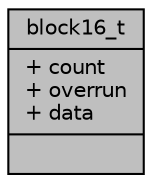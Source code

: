 digraph "block16_t"
{
 // INTERACTIVE_SVG=YES
 // LATEX_PDF_SIZE
  edge [fontname="Helvetica",fontsize="10",labelfontname="Helvetica",labelfontsize="10"];
  node [fontname="Helvetica",fontsize="10",shape=record];
  Node1 [label="{block16_t\n|+ count\l+ overrun\l+ data\l|}",height=0.2,width=0.4,color="black", fillcolor="grey75", style="filled", fontcolor="black",tooltip=" "];
}
